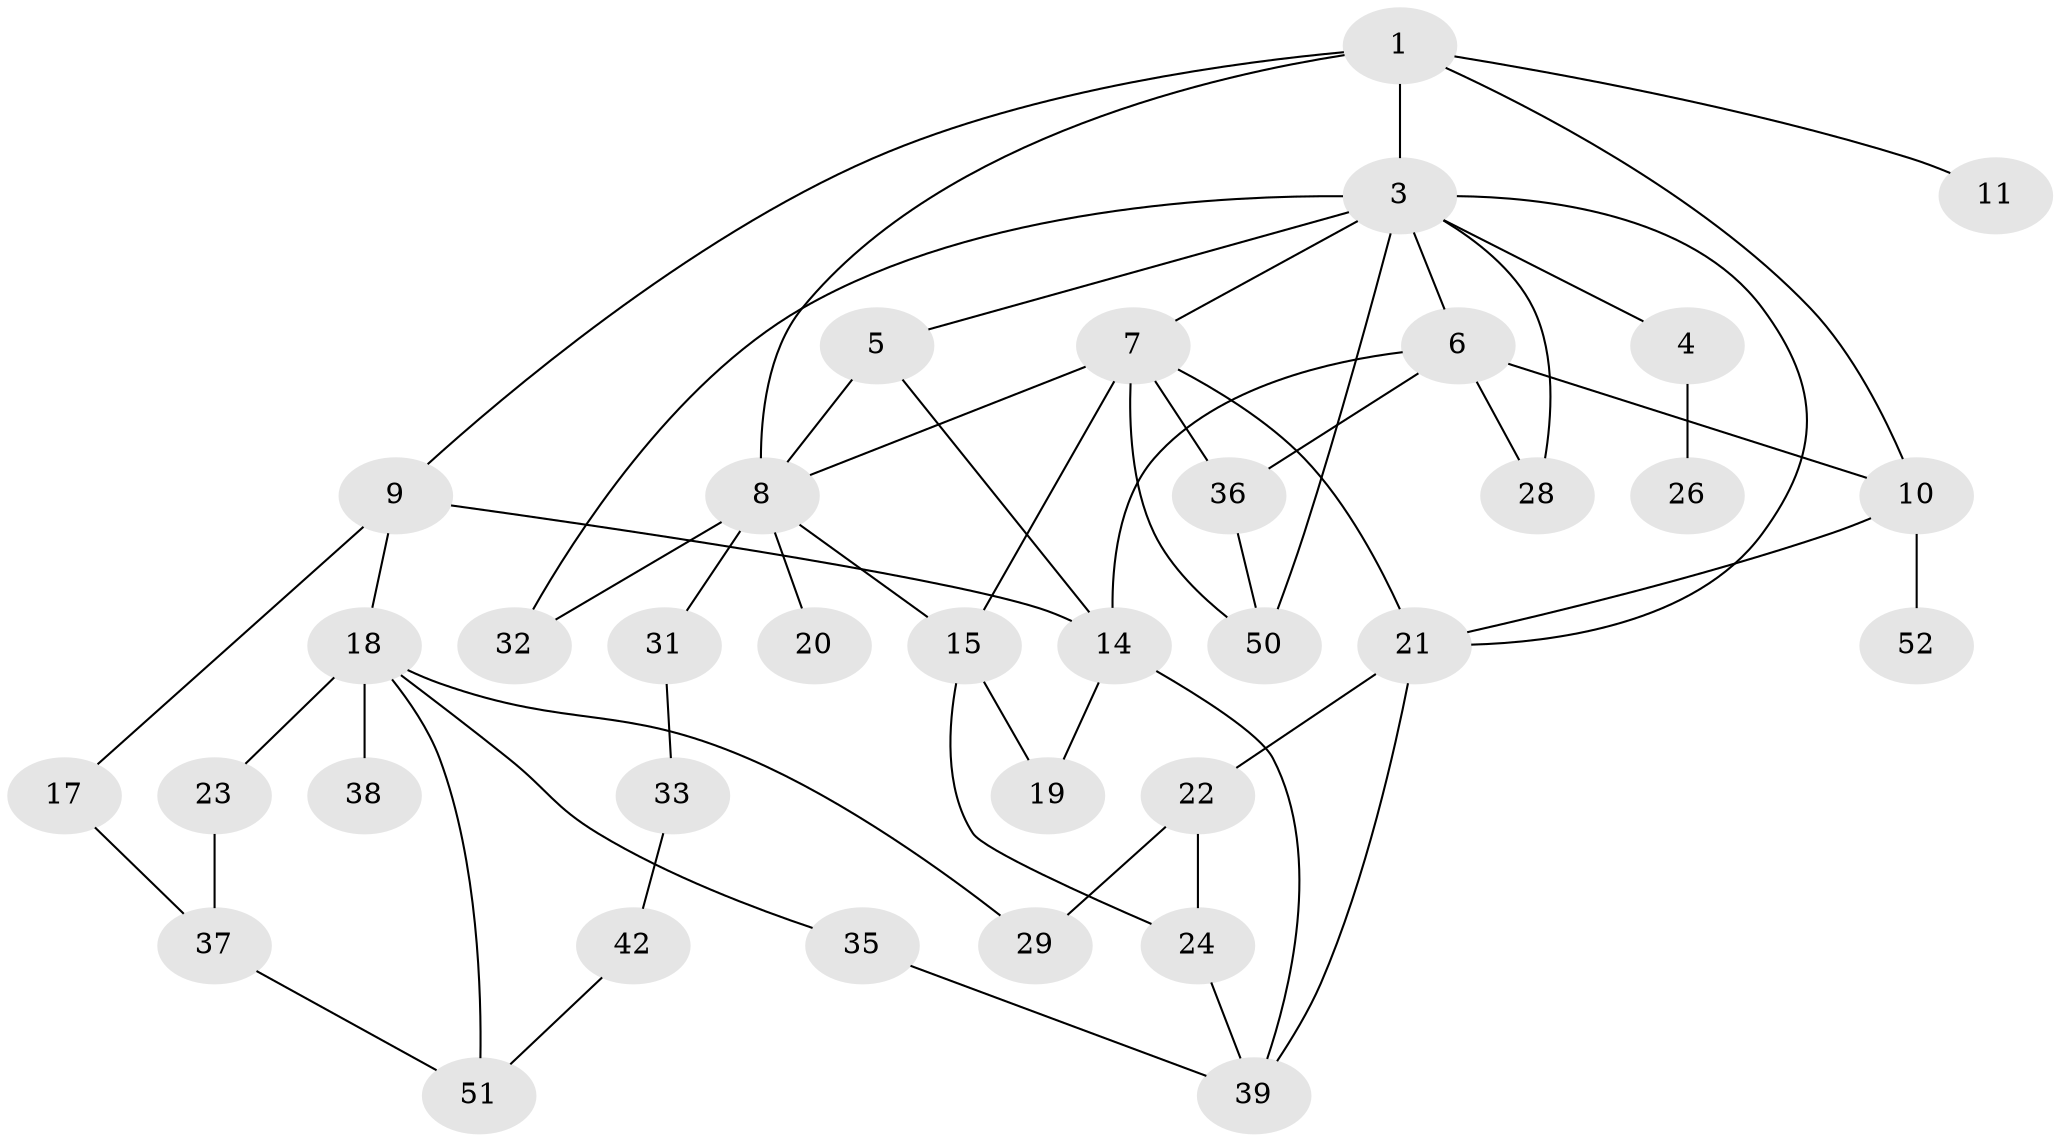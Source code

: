 // Generated by graph-tools (version 1.1) at 2025/51/02/27/25 19:51:37]
// undirected, 35 vertices, 56 edges
graph export_dot {
graph [start="1"]
  node [color=gray90,style=filled];
  1 [super="+2"];
  3 [super="+48"];
  4 [super="+16"];
  5;
  6 [super="+54"];
  7 [super="+13"];
  8 [super="+49"];
  9 [super="+27"];
  10 [super="+12"];
  11;
  14 [super="+30"];
  15 [super="+44"];
  17 [super="+47"];
  18 [super="+41"];
  19;
  20;
  21 [super="+56"];
  22;
  23 [super="+25"];
  24;
  26;
  28;
  29 [super="+46"];
  31;
  32 [super="+34"];
  33 [super="+45"];
  35;
  36;
  37;
  38 [super="+40"];
  39 [super="+43"];
  42;
  50 [super="+55"];
  51 [super="+53"];
  52;
  1 -- 9;
  1 -- 10;
  1 -- 11;
  1 -- 8;
  1 -- 3;
  3 -- 4;
  3 -- 5;
  3 -- 6;
  3 -- 7;
  3 -- 28;
  3 -- 21;
  3 -- 32;
  3 -- 50;
  4 -- 26;
  5 -- 8;
  5 -- 14;
  6 -- 14;
  6 -- 10;
  6 -- 36;
  6 -- 28;
  7 -- 36;
  7 -- 21;
  7 -- 8;
  7 -- 50;
  7 -- 15;
  8 -- 15;
  8 -- 20;
  8 -- 31;
  8 -- 32;
  9 -- 17;
  9 -- 18;
  9 -- 14;
  10 -- 21;
  10 -- 52;
  14 -- 19;
  14 -- 39;
  15 -- 24;
  15 -- 19;
  17 -- 37;
  18 -- 23;
  18 -- 29;
  18 -- 35;
  18 -- 38;
  18 -- 51;
  21 -- 22;
  21 -- 39;
  22 -- 24;
  22 -- 29;
  23 -- 37;
  24 -- 39;
  31 -- 33;
  33 -- 42;
  35 -- 39;
  36 -- 50;
  37 -- 51;
  42 -- 51;
}
